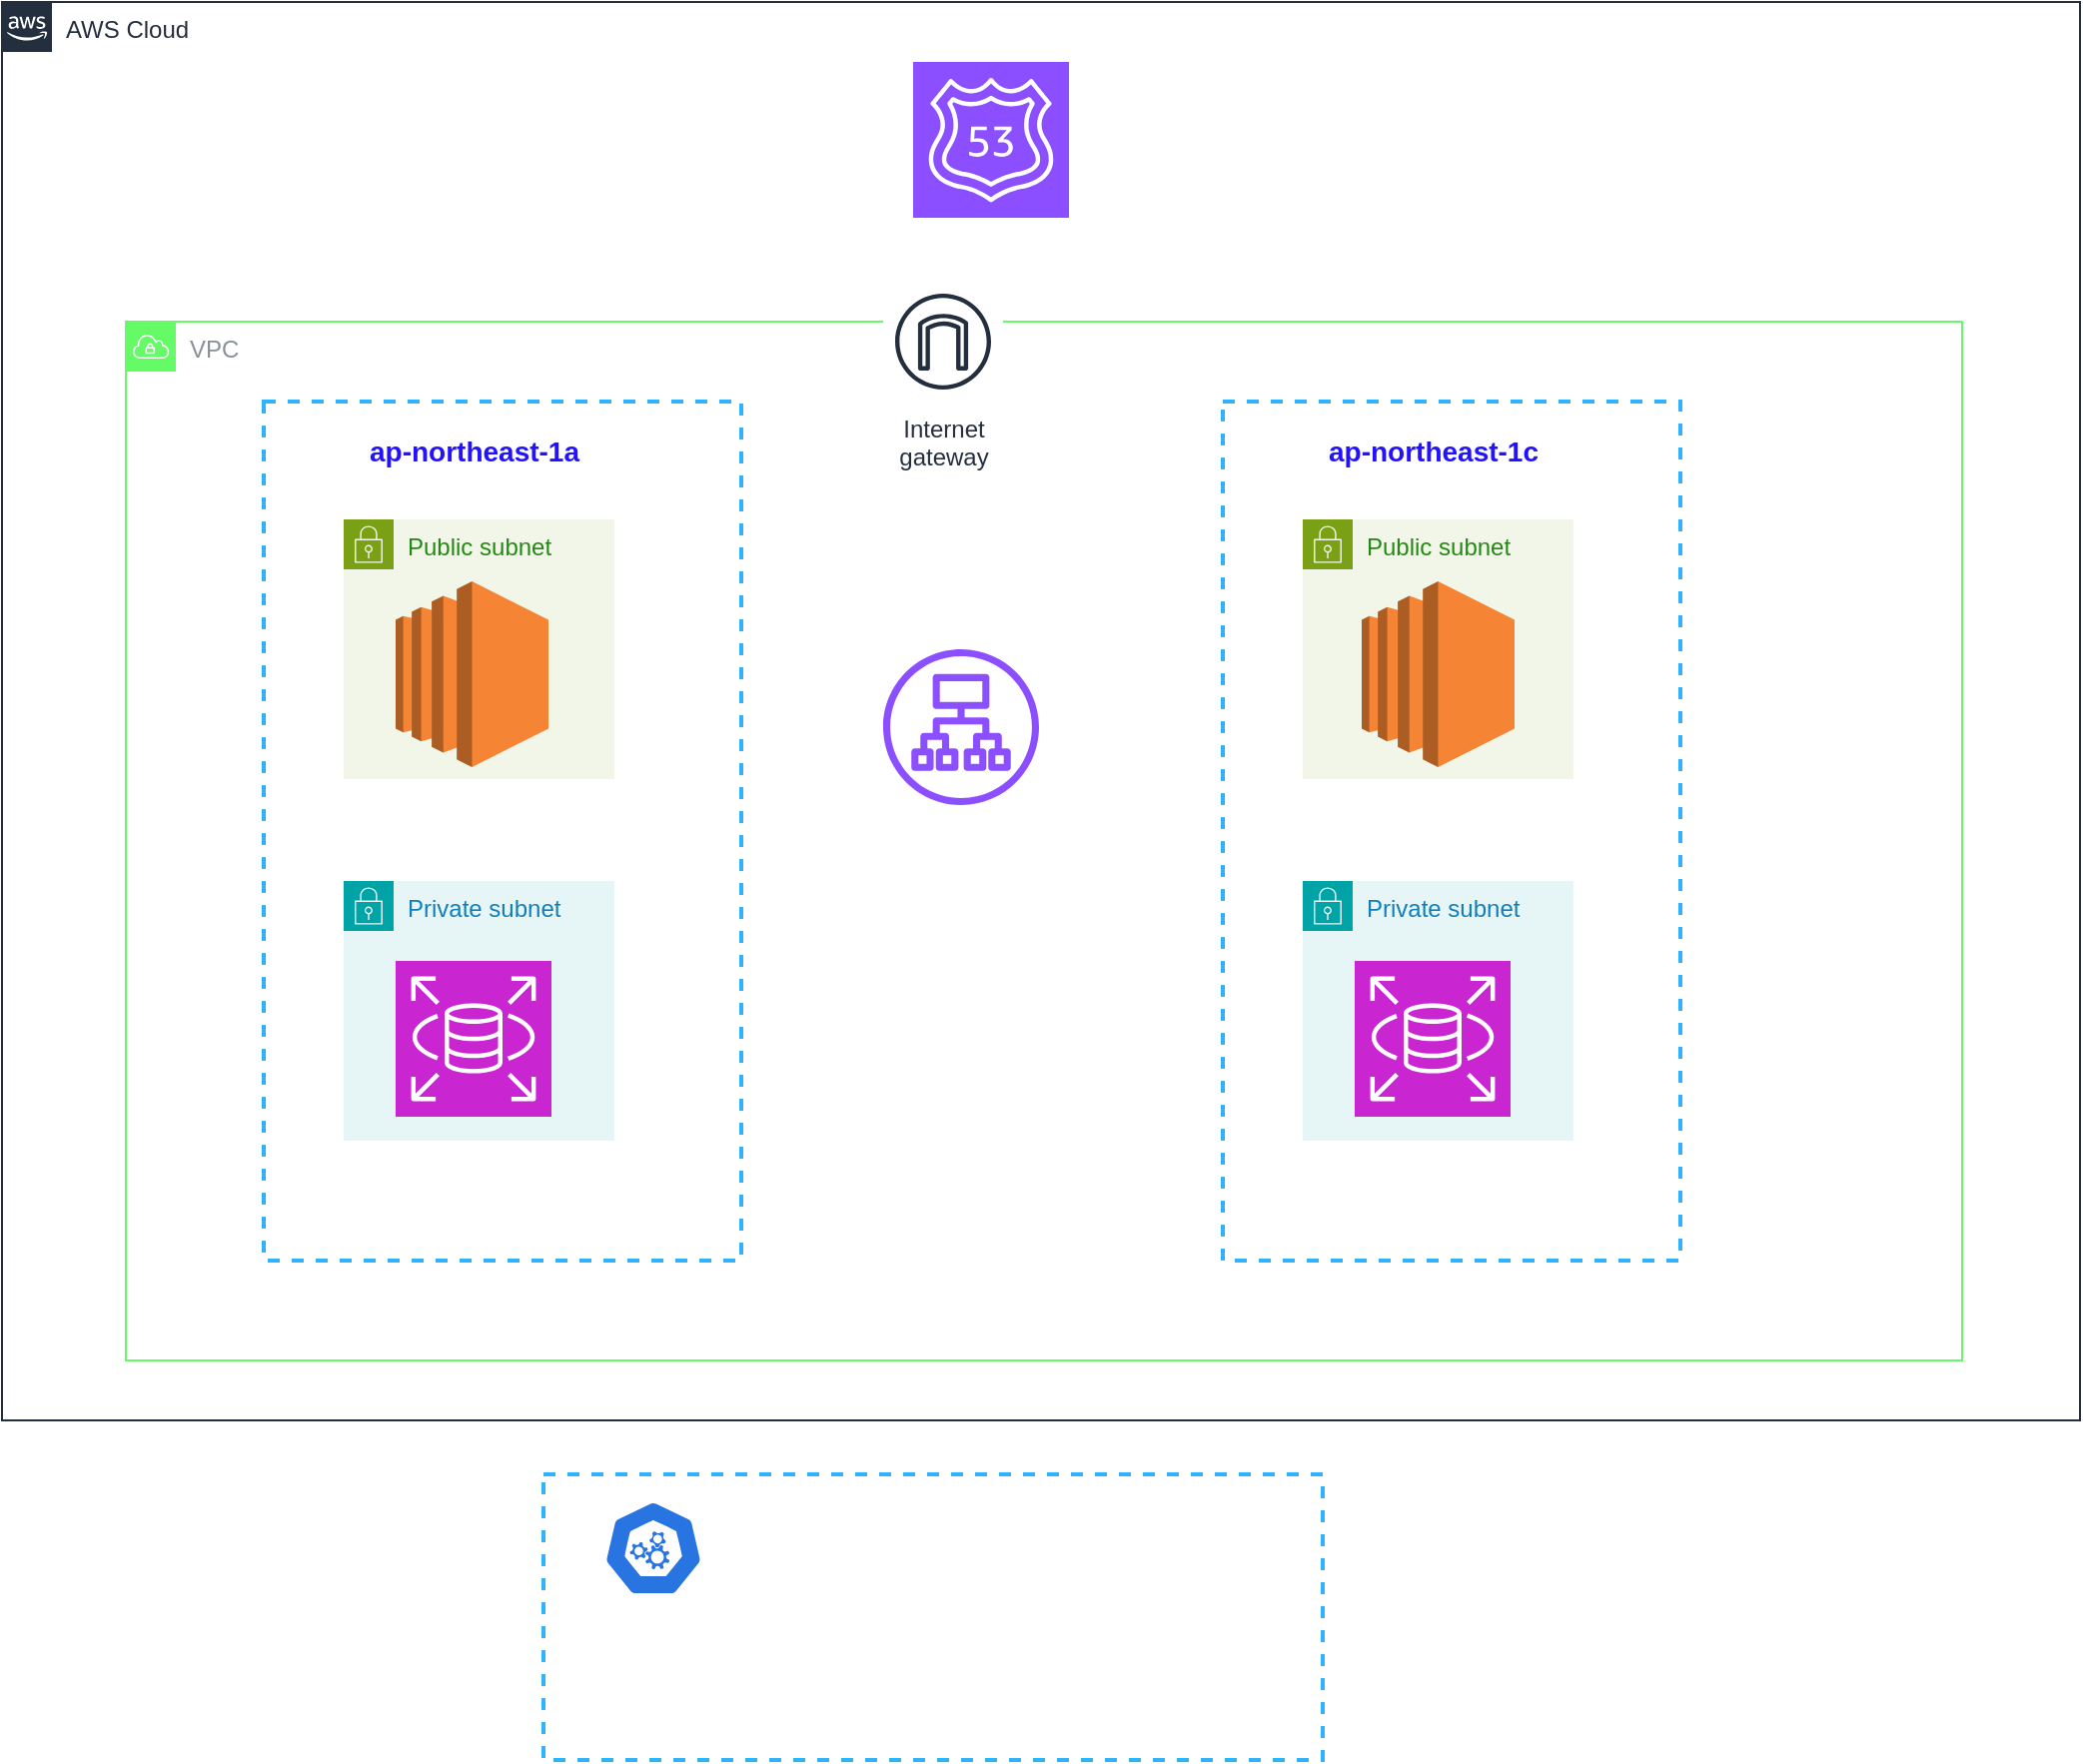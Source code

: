 <mxfile version="24.4.13" type="github">
  <diagram id="Ht1M8jgEwFfnCIfOTk4-" name="Page-1">
    <mxGraphModel dx="1674" dy="780" grid="1" gridSize="10" guides="1" tooltips="1" connect="1" arrows="1" fold="1" page="1" pageScale="1" pageWidth="1169" pageHeight="827" math="0" shadow="0">
      <root>
        <mxCell id="0" />
        <mxCell id="1" parent="0" />
        <mxCell id="UEzPUAAOIrF-is8g5C7q-74" value="AWS Cloud" style="points=[[0,0],[0.25,0],[0.5,0],[0.75,0],[1,0],[1,0.25],[1,0.5],[1,0.75],[1,1],[0.75,1],[0.5,1],[0.25,1],[0,1],[0,0.75],[0,0.5],[0,0.25]];outlineConnect=0;gradientColor=none;html=1;whiteSpace=wrap;fontSize=12;fontStyle=0;shape=mxgraph.aws4.group;grIcon=mxgraph.aws4.group_aws_cloud_alt;strokeColor=#232F3E;fillColor=none;verticalAlign=top;align=left;spacingLeft=30;fontColor=#232F3E;dashed=0;labelBackgroundColor=#ffffff;container=1;pointerEvents=0;collapsible=0;recursiveResize=0;" parent="1" vertex="1">
          <mxGeometry x="129" y="90" width="1040" height="710" as="geometry" />
        </mxCell>
        <mxCell id="B8dhtAWKyEaFYcLBXjtr-6" value="" style="rounded=0;whiteSpace=wrap;html=1;labelBackgroundColor=none;dashed=1;container=1;pointerEvents=0;collapsible=0;recursiveResize=0;fillColor=none;strokeColor=#30B3FF;strokeWidth=2;shadow=0;fontStyle=1" parent="UEzPUAAOIrF-is8g5C7q-74" vertex="1">
          <mxGeometry x="131" y="200" width="239" height="430" as="geometry" />
        </mxCell>
        <mxCell id="B8dhtAWKyEaFYcLBXjtr-3" value="VPC" style="sketch=0;outlineConnect=0;gradientColor=none;html=1;whiteSpace=wrap;fontSize=12;fontStyle=0;shape=mxgraph.aws4.group;grIcon=mxgraph.aws4.group_vpc;strokeColor=#65fb67;fillColor=none;verticalAlign=top;align=left;spacingLeft=30;fontColor=#879196;dashed=0;" parent="B8dhtAWKyEaFYcLBXjtr-6" vertex="1">
          <mxGeometry x="-69" y="-40" width="919" height="520" as="geometry" />
        </mxCell>
        <mxCell id="B8dhtAWKyEaFYcLBXjtr-7" value="Public subnet" style="points=[[0,0],[0.25,0],[0.5,0],[0.75,0],[1,0],[1,0.25],[1,0.5],[1,0.75],[1,1],[0.75,1],[0.5,1],[0.25,1],[0,1],[0,0.75],[0,0.5],[0,0.25]];outlineConnect=0;gradientColor=none;html=1;whiteSpace=wrap;fontSize=12;fontStyle=0;container=1;pointerEvents=0;collapsible=0;recursiveResize=0;shape=mxgraph.aws4.group;grIcon=mxgraph.aws4.group_security_group;grStroke=0;strokeColor=#7AA116;fillColor=#F2F6E8;verticalAlign=top;align=left;spacingLeft=30;fontColor=#248814;dashed=0;" parent="B8dhtAWKyEaFYcLBXjtr-6" vertex="1">
          <mxGeometry x="40" y="59" width="135.5" height="130" as="geometry" />
        </mxCell>
        <mxCell id="B8dhtAWKyEaFYcLBXjtr-10" value="&lt;font size=&quot;1&quot; style=&quot;&quot; color=&quot;#2212ff&quot;&gt;&lt;b style=&quot;font-size: 14px;&quot;&gt;ap-northeast-1a&lt;/b&gt;&lt;/font&gt;" style="text;html=1;align=center;verticalAlign=middle;resizable=0;points=[];autosize=1;strokeColor=none;fillColor=none;" parent="B8dhtAWKyEaFYcLBXjtr-6" vertex="1">
          <mxGeometry x="40" y="10" width="130" height="30" as="geometry" />
        </mxCell>
        <mxCell id="B8dhtAWKyEaFYcLBXjtr-11" value="Private subnet" style="points=[[0,0],[0.25,0],[0.5,0],[0.75,0],[1,0],[1,0.25],[1,0.5],[1,0.75],[1,1],[0.75,1],[0.5,1],[0.25,1],[0,1],[0,0.75],[0,0.5],[0,0.25]];outlineConnect=0;gradientColor=none;html=1;whiteSpace=wrap;fontSize=12;fontStyle=0;container=1;pointerEvents=0;collapsible=0;recursiveResize=0;shape=mxgraph.aws4.group;grIcon=mxgraph.aws4.group_security_group;grStroke=0;strokeColor=#00A4A6;fillColor=#E6F6F7;verticalAlign=top;align=left;spacingLeft=30;fontColor=#147EBA;dashed=0;" parent="B8dhtAWKyEaFYcLBXjtr-6" vertex="1">
          <mxGeometry x="40" y="240" width="135.5" height="130" as="geometry" />
        </mxCell>
        <mxCell id="t2vTF-Tw1sM12CkkfAh9-1" value="" style="sketch=0;outlineConnect=0;fontColor=#232F3E;gradientColor=none;fillColor=#8C4FFF;strokeColor=none;dashed=0;verticalLabelPosition=bottom;verticalAlign=top;align=center;html=1;fontSize=12;fontStyle=0;aspect=fixed;pointerEvents=1;shape=mxgraph.aws4.application_load_balancer;movable=1;resizable=1;rotatable=1;deletable=1;editable=1;locked=0;connectable=1;" parent="B8dhtAWKyEaFYcLBXjtr-6" vertex="1">
          <mxGeometry x="310" y="124" width="78" height="78" as="geometry" />
        </mxCell>
        <mxCell id="B8dhtAWKyEaFYcLBXjtr-12" value="Internet&#xa;gateway" style="sketch=0;outlineConnect=0;fontColor=#232F3E;gradientColor=none;strokeColor=#232F3E;fillColor=#ffffff;dashed=0;verticalLabelPosition=bottom;verticalAlign=top;align=center;html=1;fontSize=12;fontStyle=0;aspect=fixed;shape=mxgraph.aws4.resourceIcon;resIcon=mxgraph.aws4.internet_gateway;" parent="B8dhtAWKyEaFYcLBXjtr-6" vertex="1">
          <mxGeometry x="310" y="-60" width="60" height="60" as="geometry" />
        </mxCell>
        <mxCell id="h1uhS7OXmfW-ldv-TyB7-2" value="" style="sketch=0;points=[[0,0,0],[0.25,0,0],[0.5,0,0],[0.75,0,0],[1,0,0],[0,1,0],[0.25,1,0],[0.5,1,0],[0.75,1,0],[1,1,0],[0,0.25,0],[0,0.5,0],[0,0.75,0],[1,0.25,0],[1,0.5,0],[1,0.75,0]];outlineConnect=0;fontColor=#232F3E;fillColor=#C925D1;strokeColor=#ffffff;dashed=0;verticalLabelPosition=bottom;verticalAlign=top;align=center;html=1;fontSize=12;fontStyle=0;aspect=fixed;shape=mxgraph.aws4.resourceIcon;resIcon=mxgraph.aws4.rds;" vertex="1" parent="B8dhtAWKyEaFYcLBXjtr-6">
          <mxGeometry x="66" y="280" width="78" height="78" as="geometry" />
        </mxCell>
        <mxCell id="h1uhS7OXmfW-ldv-TyB7-4" value="" style="outlineConnect=0;dashed=0;verticalLabelPosition=bottom;verticalAlign=top;align=center;html=1;shape=mxgraph.aws3.ec2;fillColor=#F58534;gradientColor=none;" vertex="1" parent="B8dhtAWKyEaFYcLBXjtr-6">
          <mxGeometry x="66" y="90" width="76.5" height="93" as="geometry" />
        </mxCell>
        <mxCell id="ez7rtUc7u6XMyDAmfCM0-2" value="" style="sketch=0;points=[[0,0,0],[0.25,0,0],[0.5,0,0],[0.75,0,0],[1,0,0],[0,1,0],[0.25,1,0],[0.5,1,0],[0.75,1,0],[1,1,0],[0,0.25,0],[0,0.5,0],[0,0.75,0],[1,0.25,0],[1,0.5,0],[1,0.75,0]];outlineConnect=0;fontColor=#232F3E;fillColor=#8C4FFF;strokeColor=#ffffff;dashed=0;verticalLabelPosition=bottom;verticalAlign=top;align=center;html=1;fontSize=12;fontStyle=0;aspect=fixed;shape=mxgraph.aws4.resourceIcon;resIcon=mxgraph.aws4.route_53;" parent="UEzPUAAOIrF-is8g5C7q-74" vertex="1">
          <mxGeometry x="456" y="30" width="78" height="78" as="geometry" />
        </mxCell>
        <mxCell id="jne9ebhIxS_SRLEHY-Ij-2" value="" style="rounded=0;whiteSpace=wrap;html=1;labelBackgroundColor=none;dashed=1;container=1;pointerEvents=0;collapsible=0;recursiveResize=0;fillColor=none;strokeColor=#30B3FF;strokeWidth=2;shadow=0;fontStyle=1" parent="UEzPUAAOIrF-is8g5C7q-74" vertex="1">
          <mxGeometry x="611" y="200" width="229" height="430" as="geometry" />
        </mxCell>
        <mxCell id="jne9ebhIxS_SRLEHY-Ij-4" value="Public subnet" style="points=[[0,0],[0.25,0],[0.5,0],[0.75,0],[1,0],[1,0.25],[1,0.5],[1,0.75],[1,1],[0.75,1],[0.5,1],[0.25,1],[0,1],[0,0.75],[0,0.5],[0,0.25]];outlineConnect=0;gradientColor=none;html=1;whiteSpace=wrap;fontSize=12;fontStyle=0;container=1;pointerEvents=0;collapsible=0;recursiveResize=0;shape=mxgraph.aws4.group;grIcon=mxgraph.aws4.group_security_group;grStroke=0;strokeColor=#7AA116;fillColor=#F2F6E8;verticalAlign=top;align=left;spacingLeft=30;fontColor=#248814;dashed=0;" parent="jne9ebhIxS_SRLEHY-Ij-2" vertex="1">
          <mxGeometry x="40" y="59" width="135.5" height="130" as="geometry" />
        </mxCell>
        <mxCell id="jne9ebhIxS_SRLEHY-Ij-5" value="&lt;font size=&quot;1&quot; style=&quot;&quot; color=&quot;#2212ff&quot;&gt;&lt;b style=&quot;font-size: 14px;&quot;&gt;ap-northeast-1c&lt;/b&gt;&lt;/font&gt;" style="text;html=1;align=center;verticalAlign=middle;resizable=0;points=[];autosize=1;strokeColor=none;fillColor=none;" parent="jne9ebhIxS_SRLEHY-Ij-2" vertex="1">
          <mxGeometry x="40" y="10" width="130" height="30" as="geometry" />
        </mxCell>
        <mxCell id="jne9ebhIxS_SRLEHY-Ij-6" value="Private subnet" style="points=[[0,0],[0.25,0],[0.5,0],[0.75,0],[1,0],[1,0.25],[1,0.5],[1,0.75],[1,1],[0.75,1],[0.5,1],[0.25,1],[0,1],[0,0.75],[0,0.5],[0,0.25]];outlineConnect=0;gradientColor=none;html=1;whiteSpace=wrap;fontSize=12;fontStyle=0;container=1;pointerEvents=0;collapsible=0;recursiveResize=0;shape=mxgraph.aws4.group;grIcon=mxgraph.aws4.group_security_group;grStroke=0;strokeColor=#00A4A6;fillColor=#E6F6F7;verticalAlign=top;align=left;spacingLeft=30;fontColor=#147EBA;dashed=0;" parent="jne9ebhIxS_SRLEHY-Ij-2" vertex="1">
          <mxGeometry x="40" y="240" width="135.5" height="130" as="geometry" />
        </mxCell>
        <mxCell id="h1uhS7OXmfW-ldv-TyB7-3" value="" style="sketch=0;points=[[0,0,0],[0.25,0,0],[0.5,0,0],[0.75,0,0],[1,0,0],[0,1,0],[0.25,1,0],[0.5,1,0],[0.75,1,0],[1,1,0],[0,0.25,0],[0,0.5,0],[0,0.75,0],[1,0.25,0],[1,0.5,0],[1,0.75,0]];outlineConnect=0;fontColor=#232F3E;fillColor=#C925D1;strokeColor=#ffffff;dashed=0;verticalLabelPosition=bottom;verticalAlign=top;align=center;html=1;fontSize=12;fontStyle=0;aspect=fixed;shape=mxgraph.aws4.resourceIcon;resIcon=mxgraph.aws4.rds;" vertex="1" parent="jne9ebhIxS_SRLEHY-Ij-2">
          <mxGeometry x="66" y="280" width="78" height="78" as="geometry" />
        </mxCell>
        <mxCell id="h1uhS7OXmfW-ldv-TyB7-5" value="" style="outlineConnect=0;dashed=0;verticalLabelPosition=bottom;verticalAlign=top;align=center;html=1;shape=mxgraph.aws3.ec2;fillColor=#F58534;gradientColor=none;" vertex="1" parent="jne9ebhIxS_SRLEHY-Ij-2">
          <mxGeometry x="69.5" y="90" width="76.5" height="93" as="geometry" />
        </mxCell>
        <mxCell id="h1uhS7OXmfW-ldv-TyB7-17" value="" style="rounded=0;whiteSpace=wrap;html=1;labelBackgroundColor=none;dashed=1;container=1;pointerEvents=0;collapsible=0;recursiveResize=0;fillColor=none;strokeColor=#30B3FF;strokeWidth=2;shadow=0;fontStyle=1" vertex="1" parent="1">
          <mxGeometry x="400" y="827" width="390" height="143" as="geometry" />
        </mxCell>
        <mxCell id="h1uhS7OXmfW-ldv-TyB7-7" value="" style="aspect=fixed;sketch=0;html=1;dashed=0;whitespace=wrap;verticalLabelPosition=bottom;verticalAlign=top;fillColor=#2875E2;strokeColor=#ffffff;points=[[0.005,0.63,0],[0.1,0.2,0],[0.9,0.2,0],[0.5,0,0],[0.995,0.63,0],[0.72,0.99,0],[0.5,1,0],[0.28,0.99,0]];shape=mxgraph.kubernetes.icon2;prIcon=api" vertex="1" parent="h1uhS7OXmfW-ldv-TyB7-17">
          <mxGeometry x="30" y="13" width="50" height="48" as="geometry" />
        </mxCell>
        <mxCell id="h1uhS7OXmfW-ldv-TyB7-6" value="" style="shape=image;html=1;verticalAlign=top;verticalLabelPosition=bottom;labelBackgroundColor=#ffffff;imageAspect=0;aspect=fixed;image=https://cdn4.iconfinder.com/data/icons/miu-black-social-2/60/Spotify-128.png" vertex="1" parent="h1uhS7OXmfW-ldv-TyB7-17">
          <mxGeometry x="107" y="43" width="78" height="78" as="geometry" />
        </mxCell>
      </root>
    </mxGraphModel>
  </diagram>
</mxfile>
